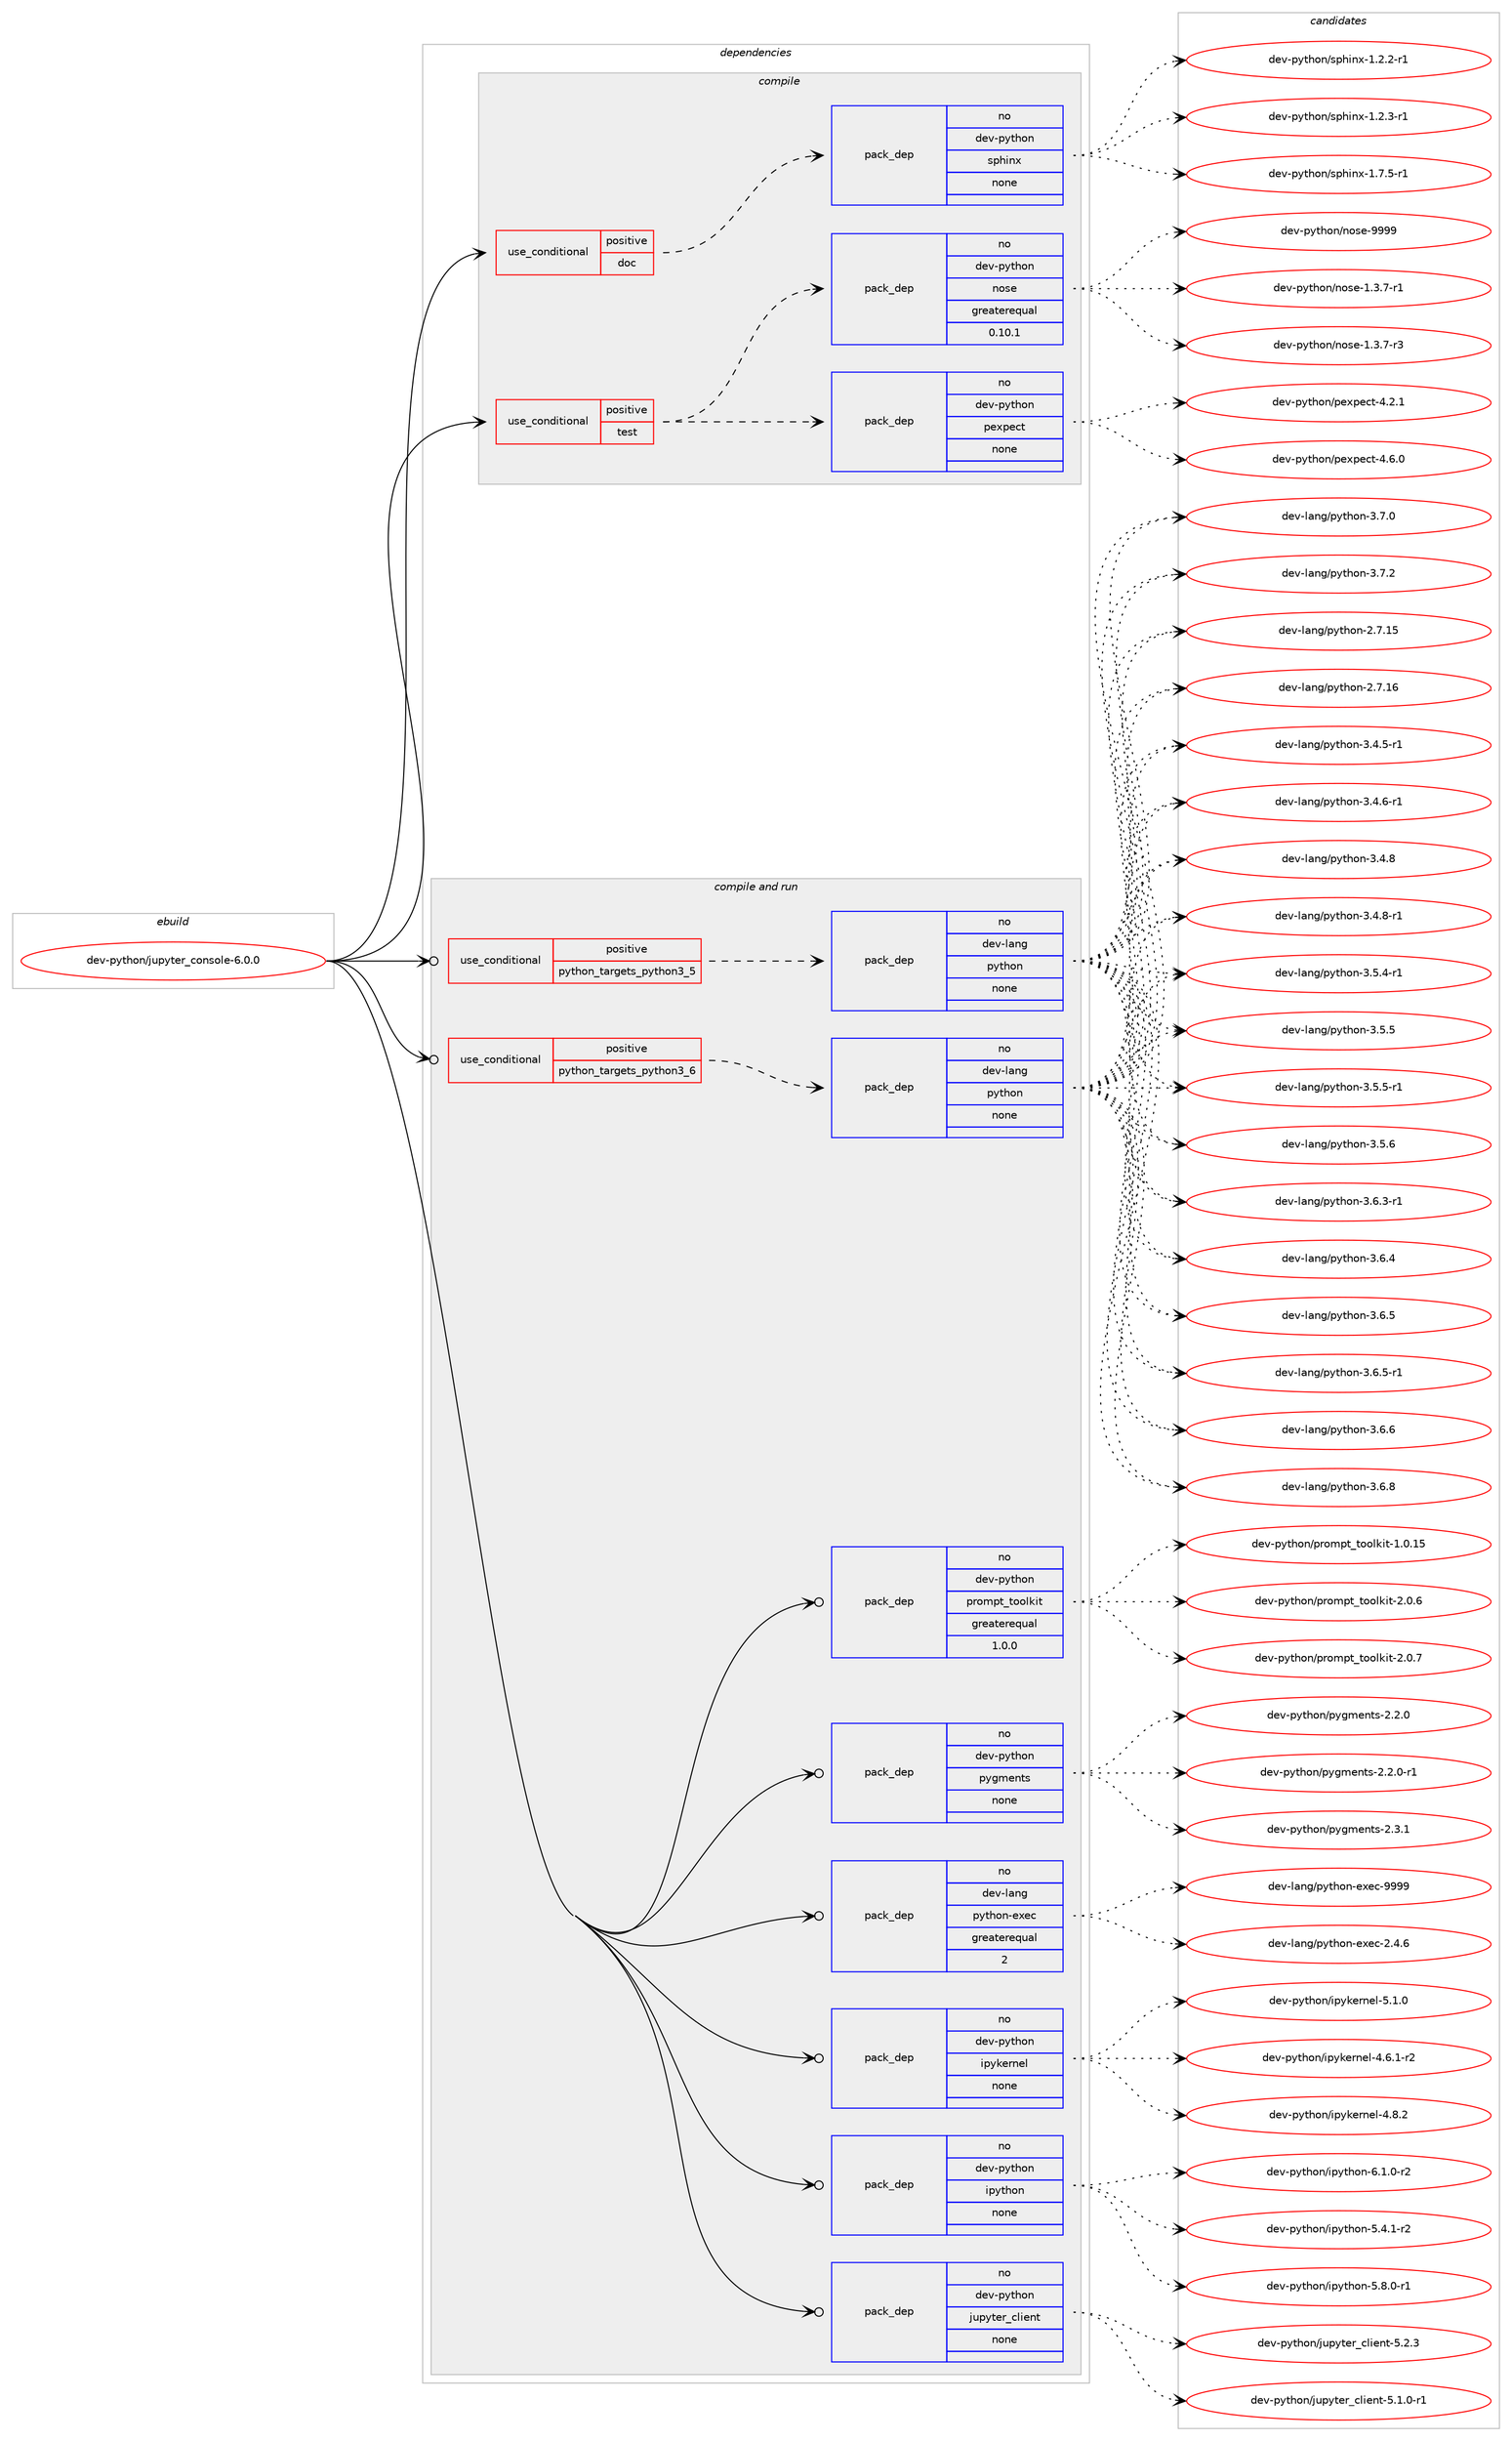 digraph prolog {

# *************
# Graph options
# *************

newrank=true;
concentrate=true;
compound=true;
graph [rankdir=LR,fontname=Helvetica,fontsize=10,ranksep=1.5];#, ranksep=2.5, nodesep=0.2];
edge  [arrowhead=vee];
node  [fontname=Helvetica,fontsize=10];

# **********
# The ebuild
# **********

subgraph cluster_leftcol {
color=gray;
rank=same;
label=<<i>ebuild</i>>;
id [label="dev-python/jupyter_console-6.0.0", color=red, width=4, href="../dev-python/jupyter_console-6.0.0.svg"];
}

# ****************
# The dependencies
# ****************

subgraph cluster_midcol {
color=gray;
label=<<i>dependencies</i>>;
subgraph cluster_compile {
fillcolor="#eeeeee";
style=filled;
label=<<i>compile</i>>;
subgraph cond376570 {
dependency1416121 [label=<<TABLE BORDER="0" CELLBORDER="1" CELLSPACING="0" CELLPADDING="4"><TR><TD ROWSPAN="3" CELLPADDING="10">use_conditional</TD></TR><TR><TD>positive</TD></TR><TR><TD>doc</TD></TR></TABLE>>, shape=none, color=red];
subgraph pack1016279 {
dependency1416122 [label=<<TABLE BORDER="0" CELLBORDER="1" CELLSPACING="0" CELLPADDING="4" WIDTH="220"><TR><TD ROWSPAN="6" CELLPADDING="30">pack_dep</TD></TR><TR><TD WIDTH="110">no</TD></TR><TR><TD>dev-python</TD></TR><TR><TD>sphinx</TD></TR><TR><TD>none</TD></TR><TR><TD></TD></TR></TABLE>>, shape=none, color=blue];
}
dependency1416121:e -> dependency1416122:w [weight=20,style="dashed",arrowhead="vee"];
}
id:e -> dependency1416121:w [weight=20,style="solid",arrowhead="vee"];
subgraph cond376571 {
dependency1416123 [label=<<TABLE BORDER="0" CELLBORDER="1" CELLSPACING="0" CELLPADDING="4"><TR><TD ROWSPAN="3" CELLPADDING="10">use_conditional</TD></TR><TR><TD>positive</TD></TR><TR><TD>test</TD></TR></TABLE>>, shape=none, color=red];
subgraph pack1016280 {
dependency1416124 [label=<<TABLE BORDER="0" CELLBORDER="1" CELLSPACING="0" CELLPADDING="4" WIDTH="220"><TR><TD ROWSPAN="6" CELLPADDING="30">pack_dep</TD></TR><TR><TD WIDTH="110">no</TD></TR><TR><TD>dev-python</TD></TR><TR><TD>pexpect</TD></TR><TR><TD>none</TD></TR><TR><TD></TD></TR></TABLE>>, shape=none, color=blue];
}
dependency1416123:e -> dependency1416124:w [weight=20,style="dashed",arrowhead="vee"];
subgraph pack1016281 {
dependency1416125 [label=<<TABLE BORDER="0" CELLBORDER="1" CELLSPACING="0" CELLPADDING="4" WIDTH="220"><TR><TD ROWSPAN="6" CELLPADDING="30">pack_dep</TD></TR><TR><TD WIDTH="110">no</TD></TR><TR><TD>dev-python</TD></TR><TR><TD>nose</TD></TR><TR><TD>greaterequal</TD></TR><TR><TD>0.10.1</TD></TR></TABLE>>, shape=none, color=blue];
}
dependency1416123:e -> dependency1416125:w [weight=20,style="dashed",arrowhead="vee"];
}
id:e -> dependency1416123:w [weight=20,style="solid",arrowhead="vee"];
}
subgraph cluster_compileandrun {
fillcolor="#eeeeee";
style=filled;
label=<<i>compile and run</i>>;
subgraph cond376572 {
dependency1416126 [label=<<TABLE BORDER="0" CELLBORDER="1" CELLSPACING="0" CELLPADDING="4"><TR><TD ROWSPAN="3" CELLPADDING="10">use_conditional</TD></TR><TR><TD>positive</TD></TR><TR><TD>python_targets_python3_5</TD></TR></TABLE>>, shape=none, color=red];
subgraph pack1016282 {
dependency1416127 [label=<<TABLE BORDER="0" CELLBORDER="1" CELLSPACING="0" CELLPADDING="4" WIDTH="220"><TR><TD ROWSPAN="6" CELLPADDING="30">pack_dep</TD></TR><TR><TD WIDTH="110">no</TD></TR><TR><TD>dev-lang</TD></TR><TR><TD>python</TD></TR><TR><TD>none</TD></TR><TR><TD></TD></TR></TABLE>>, shape=none, color=blue];
}
dependency1416126:e -> dependency1416127:w [weight=20,style="dashed",arrowhead="vee"];
}
id:e -> dependency1416126:w [weight=20,style="solid",arrowhead="odotvee"];
subgraph cond376573 {
dependency1416128 [label=<<TABLE BORDER="0" CELLBORDER="1" CELLSPACING="0" CELLPADDING="4"><TR><TD ROWSPAN="3" CELLPADDING="10">use_conditional</TD></TR><TR><TD>positive</TD></TR><TR><TD>python_targets_python3_6</TD></TR></TABLE>>, shape=none, color=red];
subgraph pack1016283 {
dependency1416129 [label=<<TABLE BORDER="0" CELLBORDER="1" CELLSPACING="0" CELLPADDING="4" WIDTH="220"><TR><TD ROWSPAN="6" CELLPADDING="30">pack_dep</TD></TR><TR><TD WIDTH="110">no</TD></TR><TR><TD>dev-lang</TD></TR><TR><TD>python</TD></TR><TR><TD>none</TD></TR><TR><TD></TD></TR></TABLE>>, shape=none, color=blue];
}
dependency1416128:e -> dependency1416129:w [weight=20,style="dashed",arrowhead="vee"];
}
id:e -> dependency1416128:w [weight=20,style="solid",arrowhead="odotvee"];
subgraph pack1016284 {
dependency1416130 [label=<<TABLE BORDER="0" CELLBORDER="1" CELLSPACING="0" CELLPADDING="4" WIDTH="220"><TR><TD ROWSPAN="6" CELLPADDING="30">pack_dep</TD></TR><TR><TD WIDTH="110">no</TD></TR><TR><TD>dev-lang</TD></TR><TR><TD>python-exec</TD></TR><TR><TD>greaterequal</TD></TR><TR><TD>2</TD></TR></TABLE>>, shape=none, color=blue];
}
id:e -> dependency1416130:w [weight=20,style="solid",arrowhead="odotvee"];
subgraph pack1016285 {
dependency1416131 [label=<<TABLE BORDER="0" CELLBORDER="1" CELLSPACING="0" CELLPADDING="4" WIDTH="220"><TR><TD ROWSPAN="6" CELLPADDING="30">pack_dep</TD></TR><TR><TD WIDTH="110">no</TD></TR><TR><TD>dev-python</TD></TR><TR><TD>ipykernel</TD></TR><TR><TD>none</TD></TR><TR><TD></TD></TR></TABLE>>, shape=none, color=blue];
}
id:e -> dependency1416131:w [weight=20,style="solid",arrowhead="odotvee"];
subgraph pack1016286 {
dependency1416132 [label=<<TABLE BORDER="0" CELLBORDER="1" CELLSPACING="0" CELLPADDING="4" WIDTH="220"><TR><TD ROWSPAN="6" CELLPADDING="30">pack_dep</TD></TR><TR><TD WIDTH="110">no</TD></TR><TR><TD>dev-python</TD></TR><TR><TD>ipython</TD></TR><TR><TD>none</TD></TR><TR><TD></TD></TR></TABLE>>, shape=none, color=blue];
}
id:e -> dependency1416132:w [weight=20,style="solid",arrowhead="odotvee"];
subgraph pack1016287 {
dependency1416133 [label=<<TABLE BORDER="0" CELLBORDER="1" CELLSPACING="0" CELLPADDING="4" WIDTH="220"><TR><TD ROWSPAN="6" CELLPADDING="30">pack_dep</TD></TR><TR><TD WIDTH="110">no</TD></TR><TR><TD>dev-python</TD></TR><TR><TD>jupyter_client</TD></TR><TR><TD>none</TD></TR><TR><TD></TD></TR></TABLE>>, shape=none, color=blue];
}
id:e -> dependency1416133:w [weight=20,style="solid",arrowhead="odotvee"];
subgraph pack1016288 {
dependency1416134 [label=<<TABLE BORDER="0" CELLBORDER="1" CELLSPACING="0" CELLPADDING="4" WIDTH="220"><TR><TD ROWSPAN="6" CELLPADDING="30">pack_dep</TD></TR><TR><TD WIDTH="110">no</TD></TR><TR><TD>dev-python</TD></TR><TR><TD>prompt_toolkit</TD></TR><TR><TD>greaterequal</TD></TR><TR><TD>1.0.0</TD></TR></TABLE>>, shape=none, color=blue];
}
id:e -> dependency1416134:w [weight=20,style="solid",arrowhead="odotvee"];
subgraph pack1016289 {
dependency1416135 [label=<<TABLE BORDER="0" CELLBORDER="1" CELLSPACING="0" CELLPADDING="4" WIDTH="220"><TR><TD ROWSPAN="6" CELLPADDING="30">pack_dep</TD></TR><TR><TD WIDTH="110">no</TD></TR><TR><TD>dev-python</TD></TR><TR><TD>pygments</TD></TR><TR><TD>none</TD></TR><TR><TD></TD></TR></TABLE>>, shape=none, color=blue];
}
id:e -> dependency1416135:w [weight=20,style="solid",arrowhead="odotvee"];
}
subgraph cluster_run {
fillcolor="#eeeeee";
style=filled;
label=<<i>run</i>>;
}
}

# **************
# The candidates
# **************

subgraph cluster_choices {
rank=same;
color=gray;
label=<<i>candidates</i>>;

subgraph choice1016279 {
color=black;
nodesep=1;
choice10010111845112121116104111110471151121041051101204549465046504511449 [label="dev-python/sphinx-1.2.2-r1", color=red, width=4,href="../dev-python/sphinx-1.2.2-r1.svg"];
choice10010111845112121116104111110471151121041051101204549465046514511449 [label="dev-python/sphinx-1.2.3-r1", color=red, width=4,href="../dev-python/sphinx-1.2.3-r1.svg"];
choice10010111845112121116104111110471151121041051101204549465546534511449 [label="dev-python/sphinx-1.7.5-r1", color=red, width=4,href="../dev-python/sphinx-1.7.5-r1.svg"];
dependency1416122:e -> choice10010111845112121116104111110471151121041051101204549465046504511449:w [style=dotted,weight="100"];
dependency1416122:e -> choice10010111845112121116104111110471151121041051101204549465046514511449:w [style=dotted,weight="100"];
dependency1416122:e -> choice10010111845112121116104111110471151121041051101204549465546534511449:w [style=dotted,weight="100"];
}
subgraph choice1016280 {
color=black;
nodesep=1;
choice100101118451121211161041111104711210112011210199116455246504649 [label="dev-python/pexpect-4.2.1", color=red, width=4,href="../dev-python/pexpect-4.2.1.svg"];
choice100101118451121211161041111104711210112011210199116455246544648 [label="dev-python/pexpect-4.6.0", color=red, width=4,href="../dev-python/pexpect-4.6.0.svg"];
dependency1416124:e -> choice100101118451121211161041111104711210112011210199116455246504649:w [style=dotted,weight="100"];
dependency1416124:e -> choice100101118451121211161041111104711210112011210199116455246544648:w [style=dotted,weight="100"];
}
subgraph choice1016281 {
color=black;
nodesep=1;
choice10010111845112121116104111110471101111151014549465146554511449 [label="dev-python/nose-1.3.7-r1", color=red, width=4,href="../dev-python/nose-1.3.7-r1.svg"];
choice10010111845112121116104111110471101111151014549465146554511451 [label="dev-python/nose-1.3.7-r3", color=red, width=4,href="../dev-python/nose-1.3.7-r3.svg"];
choice10010111845112121116104111110471101111151014557575757 [label="dev-python/nose-9999", color=red, width=4,href="../dev-python/nose-9999.svg"];
dependency1416125:e -> choice10010111845112121116104111110471101111151014549465146554511449:w [style=dotted,weight="100"];
dependency1416125:e -> choice10010111845112121116104111110471101111151014549465146554511451:w [style=dotted,weight="100"];
dependency1416125:e -> choice10010111845112121116104111110471101111151014557575757:w [style=dotted,weight="100"];
}
subgraph choice1016282 {
color=black;
nodesep=1;
choice10010111845108971101034711212111610411111045504655464953 [label="dev-lang/python-2.7.15", color=red, width=4,href="../dev-lang/python-2.7.15.svg"];
choice10010111845108971101034711212111610411111045504655464954 [label="dev-lang/python-2.7.16", color=red, width=4,href="../dev-lang/python-2.7.16.svg"];
choice1001011184510897110103471121211161041111104551465246534511449 [label="dev-lang/python-3.4.5-r1", color=red, width=4,href="../dev-lang/python-3.4.5-r1.svg"];
choice1001011184510897110103471121211161041111104551465246544511449 [label="dev-lang/python-3.4.6-r1", color=red, width=4,href="../dev-lang/python-3.4.6-r1.svg"];
choice100101118451089711010347112121116104111110455146524656 [label="dev-lang/python-3.4.8", color=red, width=4,href="../dev-lang/python-3.4.8.svg"];
choice1001011184510897110103471121211161041111104551465246564511449 [label="dev-lang/python-3.4.8-r1", color=red, width=4,href="../dev-lang/python-3.4.8-r1.svg"];
choice1001011184510897110103471121211161041111104551465346524511449 [label="dev-lang/python-3.5.4-r1", color=red, width=4,href="../dev-lang/python-3.5.4-r1.svg"];
choice100101118451089711010347112121116104111110455146534653 [label="dev-lang/python-3.5.5", color=red, width=4,href="../dev-lang/python-3.5.5.svg"];
choice1001011184510897110103471121211161041111104551465346534511449 [label="dev-lang/python-3.5.5-r1", color=red, width=4,href="../dev-lang/python-3.5.5-r1.svg"];
choice100101118451089711010347112121116104111110455146534654 [label="dev-lang/python-3.5.6", color=red, width=4,href="../dev-lang/python-3.5.6.svg"];
choice1001011184510897110103471121211161041111104551465446514511449 [label="dev-lang/python-3.6.3-r1", color=red, width=4,href="../dev-lang/python-3.6.3-r1.svg"];
choice100101118451089711010347112121116104111110455146544652 [label="dev-lang/python-3.6.4", color=red, width=4,href="../dev-lang/python-3.6.4.svg"];
choice100101118451089711010347112121116104111110455146544653 [label="dev-lang/python-3.6.5", color=red, width=4,href="../dev-lang/python-3.6.5.svg"];
choice1001011184510897110103471121211161041111104551465446534511449 [label="dev-lang/python-3.6.5-r1", color=red, width=4,href="../dev-lang/python-3.6.5-r1.svg"];
choice100101118451089711010347112121116104111110455146544654 [label="dev-lang/python-3.6.6", color=red, width=4,href="../dev-lang/python-3.6.6.svg"];
choice100101118451089711010347112121116104111110455146544656 [label="dev-lang/python-3.6.8", color=red, width=4,href="../dev-lang/python-3.6.8.svg"];
choice100101118451089711010347112121116104111110455146554648 [label="dev-lang/python-3.7.0", color=red, width=4,href="../dev-lang/python-3.7.0.svg"];
choice100101118451089711010347112121116104111110455146554650 [label="dev-lang/python-3.7.2", color=red, width=4,href="../dev-lang/python-3.7.2.svg"];
dependency1416127:e -> choice10010111845108971101034711212111610411111045504655464953:w [style=dotted,weight="100"];
dependency1416127:e -> choice10010111845108971101034711212111610411111045504655464954:w [style=dotted,weight="100"];
dependency1416127:e -> choice1001011184510897110103471121211161041111104551465246534511449:w [style=dotted,weight="100"];
dependency1416127:e -> choice1001011184510897110103471121211161041111104551465246544511449:w [style=dotted,weight="100"];
dependency1416127:e -> choice100101118451089711010347112121116104111110455146524656:w [style=dotted,weight="100"];
dependency1416127:e -> choice1001011184510897110103471121211161041111104551465246564511449:w [style=dotted,weight="100"];
dependency1416127:e -> choice1001011184510897110103471121211161041111104551465346524511449:w [style=dotted,weight="100"];
dependency1416127:e -> choice100101118451089711010347112121116104111110455146534653:w [style=dotted,weight="100"];
dependency1416127:e -> choice1001011184510897110103471121211161041111104551465346534511449:w [style=dotted,weight="100"];
dependency1416127:e -> choice100101118451089711010347112121116104111110455146534654:w [style=dotted,weight="100"];
dependency1416127:e -> choice1001011184510897110103471121211161041111104551465446514511449:w [style=dotted,weight="100"];
dependency1416127:e -> choice100101118451089711010347112121116104111110455146544652:w [style=dotted,weight="100"];
dependency1416127:e -> choice100101118451089711010347112121116104111110455146544653:w [style=dotted,weight="100"];
dependency1416127:e -> choice1001011184510897110103471121211161041111104551465446534511449:w [style=dotted,weight="100"];
dependency1416127:e -> choice100101118451089711010347112121116104111110455146544654:w [style=dotted,weight="100"];
dependency1416127:e -> choice100101118451089711010347112121116104111110455146544656:w [style=dotted,weight="100"];
dependency1416127:e -> choice100101118451089711010347112121116104111110455146554648:w [style=dotted,weight="100"];
dependency1416127:e -> choice100101118451089711010347112121116104111110455146554650:w [style=dotted,weight="100"];
}
subgraph choice1016283 {
color=black;
nodesep=1;
choice10010111845108971101034711212111610411111045504655464953 [label="dev-lang/python-2.7.15", color=red, width=4,href="../dev-lang/python-2.7.15.svg"];
choice10010111845108971101034711212111610411111045504655464954 [label="dev-lang/python-2.7.16", color=red, width=4,href="../dev-lang/python-2.7.16.svg"];
choice1001011184510897110103471121211161041111104551465246534511449 [label="dev-lang/python-3.4.5-r1", color=red, width=4,href="../dev-lang/python-3.4.5-r1.svg"];
choice1001011184510897110103471121211161041111104551465246544511449 [label="dev-lang/python-3.4.6-r1", color=red, width=4,href="../dev-lang/python-3.4.6-r1.svg"];
choice100101118451089711010347112121116104111110455146524656 [label="dev-lang/python-3.4.8", color=red, width=4,href="../dev-lang/python-3.4.8.svg"];
choice1001011184510897110103471121211161041111104551465246564511449 [label="dev-lang/python-3.4.8-r1", color=red, width=4,href="../dev-lang/python-3.4.8-r1.svg"];
choice1001011184510897110103471121211161041111104551465346524511449 [label="dev-lang/python-3.5.4-r1", color=red, width=4,href="../dev-lang/python-3.5.4-r1.svg"];
choice100101118451089711010347112121116104111110455146534653 [label="dev-lang/python-3.5.5", color=red, width=4,href="../dev-lang/python-3.5.5.svg"];
choice1001011184510897110103471121211161041111104551465346534511449 [label="dev-lang/python-3.5.5-r1", color=red, width=4,href="../dev-lang/python-3.5.5-r1.svg"];
choice100101118451089711010347112121116104111110455146534654 [label="dev-lang/python-3.5.6", color=red, width=4,href="../dev-lang/python-3.5.6.svg"];
choice1001011184510897110103471121211161041111104551465446514511449 [label="dev-lang/python-3.6.3-r1", color=red, width=4,href="../dev-lang/python-3.6.3-r1.svg"];
choice100101118451089711010347112121116104111110455146544652 [label="dev-lang/python-3.6.4", color=red, width=4,href="../dev-lang/python-3.6.4.svg"];
choice100101118451089711010347112121116104111110455146544653 [label="dev-lang/python-3.6.5", color=red, width=4,href="../dev-lang/python-3.6.5.svg"];
choice1001011184510897110103471121211161041111104551465446534511449 [label="dev-lang/python-3.6.5-r1", color=red, width=4,href="../dev-lang/python-3.6.5-r1.svg"];
choice100101118451089711010347112121116104111110455146544654 [label="dev-lang/python-3.6.6", color=red, width=4,href="../dev-lang/python-3.6.6.svg"];
choice100101118451089711010347112121116104111110455146544656 [label="dev-lang/python-3.6.8", color=red, width=4,href="../dev-lang/python-3.6.8.svg"];
choice100101118451089711010347112121116104111110455146554648 [label="dev-lang/python-3.7.0", color=red, width=4,href="../dev-lang/python-3.7.0.svg"];
choice100101118451089711010347112121116104111110455146554650 [label="dev-lang/python-3.7.2", color=red, width=4,href="../dev-lang/python-3.7.2.svg"];
dependency1416129:e -> choice10010111845108971101034711212111610411111045504655464953:w [style=dotted,weight="100"];
dependency1416129:e -> choice10010111845108971101034711212111610411111045504655464954:w [style=dotted,weight="100"];
dependency1416129:e -> choice1001011184510897110103471121211161041111104551465246534511449:w [style=dotted,weight="100"];
dependency1416129:e -> choice1001011184510897110103471121211161041111104551465246544511449:w [style=dotted,weight="100"];
dependency1416129:e -> choice100101118451089711010347112121116104111110455146524656:w [style=dotted,weight="100"];
dependency1416129:e -> choice1001011184510897110103471121211161041111104551465246564511449:w [style=dotted,weight="100"];
dependency1416129:e -> choice1001011184510897110103471121211161041111104551465346524511449:w [style=dotted,weight="100"];
dependency1416129:e -> choice100101118451089711010347112121116104111110455146534653:w [style=dotted,weight="100"];
dependency1416129:e -> choice1001011184510897110103471121211161041111104551465346534511449:w [style=dotted,weight="100"];
dependency1416129:e -> choice100101118451089711010347112121116104111110455146534654:w [style=dotted,weight="100"];
dependency1416129:e -> choice1001011184510897110103471121211161041111104551465446514511449:w [style=dotted,weight="100"];
dependency1416129:e -> choice100101118451089711010347112121116104111110455146544652:w [style=dotted,weight="100"];
dependency1416129:e -> choice100101118451089711010347112121116104111110455146544653:w [style=dotted,weight="100"];
dependency1416129:e -> choice1001011184510897110103471121211161041111104551465446534511449:w [style=dotted,weight="100"];
dependency1416129:e -> choice100101118451089711010347112121116104111110455146544654:w [style=dotted,weight="100"];
dependency1416129:e -> choice100101118451089711010347112121116104111110455146544656:w [style=dotted,weight="100"];
dependency1416129:e -> choice100101118451089711010347112121116104111110455146554648:w [style=dotted,weight="100"];
dependency1416129:e -> choice100101118451089711010347112121116104111110455146554650:w [style=dotted,weight="100"];
}
subgraph choice1016284 {
color=black;
nodesep=1;
choice1001011184510897110103471121211161041111104510112010199455046524654 [label="dev-lang/python-exec-2.4.6", color=red, width=4,href="../dev-lang/python-exec-2.4.6.svg"];
choice10010111845108971101034711212111610411111045101120101994557575757 [label="dev-lang/python-exec-9999", color=red, width=4,href="../dev-lang/python-exec-9999.svg"];
dependency1416130:e -> choice1001011184510897110103471121211161041111104510112010199455046524654:w [style=dotted,weight="100"];
dependency1416130:e -> choice10010111845108971101034711212111610411111045101120101994557575757:w [style=dotted,weight="100"];
}
subgraph choice1016285 {
color=black;
nodesep=1;
choice10010111845112121116104111110471051121211071011141101011084552465446494511450 [label="dev-python/ipykernel-4.6.1-r2", color=red, width=4,href="../dev-python/ipykernel-4.6.1-r2.svg"];
choice1001011184511212111610411111047105112121107101114110101108455246564650 [label="dev-python/ipykernel-4.8.2", color=red, width=4,href="../dev-python/ipykernel-4.8.2.svg"];
choice1001011184511212111610411111047105112121107101114110101108455346494648 [label="dev-python/ipykernel-5.1.0", color=red, width=4,href="../dev-python/ipykernel-5.1.0.svg"];
dependency1416131:e -> choice10010111845112121116104111110471051121211071011141101011084552465446494511450:w [style=dotted,weight="100"];
dependency1416131:e -> choice1001011184511212111610411111047105112121107101114110101108455246564650:w [style=dotted,weight="100"];
dependency1416131:e -> choice1001011184511212111610411111047105112121107101114110101108455346494648:w [style=dotted,weight="100"];
}
subgraph choice1016286 {
color=black;
nodesep=1;
choice10010111845112121116104111110471051121211161041111104553465246494511450 [label="dev-python/ipython-5.4.1-r2", color=red, width=4,href="../dev-python/ipython-5.4.1-r2.svg"];
choice10010111845112121116104111110471051121211161041111104553465646484511449 [label="dev-python/ipython-5.8.0-r1", color=red, width=4,href="../dev-python/ipython-5.8.0-r1.svg"];
choice10010111845112121116104111110471051121211161041111104554464946484511450 [label="dev-python/ipython-6.1.0-r2", color=red, width=4,href="../dev-python/ipython-6.1.0-r2.svg"];
dependency1416132:e -> choice10010111845112121116104111110471051121211161041111104553465246494511450:w [style=dotted,weight="100"];
dependency1416132:e -> choice10010111845112121116104111110471051121211161041111104553465646484511449:w [style=dotted,weight="100"];
dependency1416132:e -> choice10010111845112121116104111110471051121211161041111104554464946484511450:w [style=dotted,weight="100"];
}
subgraph choice1016287 {
color=black;
nodesep=1;
choice100101118451121211161041111104710611711212111610111495991081051011101164553464946484511449 [label="dev-python/jupyter_client-5.1.0-r1", color=red, width=4,href="../dev-python/jupyter_client-5.1.0-r1.svg"];
choice10010111845112121116104111110471061171121211161011149599108105101110116455346504651 [label="dev-python/jupyter_client-5.2.3", color=red, width=4,href="../dev-python/jupyter_client-5.2.3.svg"];
dependency1416133:e -> choice100101118451121211161041111104710611711212111610111495991081051011101164553464946484511449:w [style=dotted,weight="100"];
dependency1416133:e -> choice10010111845112121116104111110471061171121211161011149599108105101110116455346504651:w [style=dotted,weight="100"];
}
subgraph choice1016288 {
color=black;
nodesep=1;
choice10010111845112121116104111110471121141111091121169511611111110810710511645494648464953 [label="dev-python/prompt_toolkit-1.0.15", color=red, width=4,href="../dev-python/prompt_toolkit-1.0.15.svg"];
choice100101118451121211161041111104711211411110911211695116111111108107105116455046484654 [label="dev-python/prompt_toolkit-2.0.6", color=red, width=4,href="../dev-python/prompt_toolkit-2.0.6.svg"];
choice100101118451121211161041111104711211411110911211695116111111108107105116455046484655 [label="dev-python/prompt_toolkit-2.0.7", color=red, width=4,href="../dev-python/prompt_toolkit-2.0.7.svg"];
dependency1416134:e -> choice10010111845112121116104111110471121141111091121169511611111110810710511645494648464953:w [style=dotted,weight="100"];
dependency1416134:e -> choice100101118451121211161041111104711211411110911211695116111111108107105116455046484654:w [style=dotted,weight="100"];
dependency1416134:e -> choice100101118451121211161041111104711211411110911211695116111111108107105116455046484655:w [style=dotted,weight="100"];
}
subgraph choice1016289 {
color=black;
nodesep=1;
choice1001011184511212111610411111047112121103109101110116115455046504648 [label="dev-python/pygments-2.2.0", color=red, width=4,href="../dev-python/pygments-2.2.0.svg"];
choice10010111845112121116104111110471121211031091011101161154550465046484511449 [label="dev-python/pygments-2.2.0-r1", color=red, width=4,href="../dev-python/pygments-2.2.0-r1.svg"];
choice1001011184511212111610411111047112121103109101110116115455046514649 [label="dev-python/pygments-2.3.1", color=red, width=4,href="../dev-python/pygments-2.3.1.svg"];
dependency1416135:e -> choice1001011184511212111610411111047112121103109101110116115455046504648:w [style=dotted,weight="100"];
dependency1416135:e -> choice10010111845112121116104111110471121211031091011101161154550465046484511449:w [style=dotted,weight="100"];
dependency1416135:e -> choice1001011184511212111610411111047112121103109101110116115455046514649:w [style=dotted,weight="100"];
}
}

}
